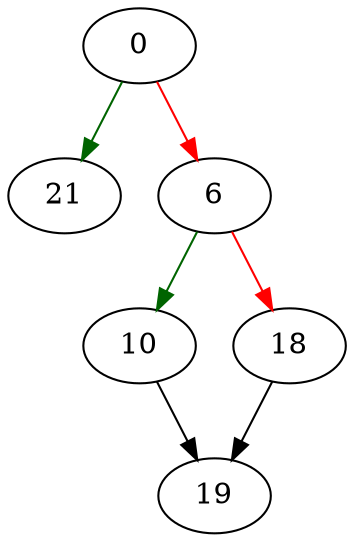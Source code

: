 strict digraph "physmem_total" {
	// Node definitions.
	0 [entry=true];
	21;
	6;
	10;
	18;
	19;

	// Edge definitions.
	0 -> 21 [
		color=darkgreen
		cond=true
	];
	0 -> 6 [
		color=red
		cond=false
	];
	6 -> 10 [
		color=darkgreen
		cond=true
	];
	6 -> 18 [
		color=red
		cond=false
	];
	10 -> 19;
	18 -> 19;
}